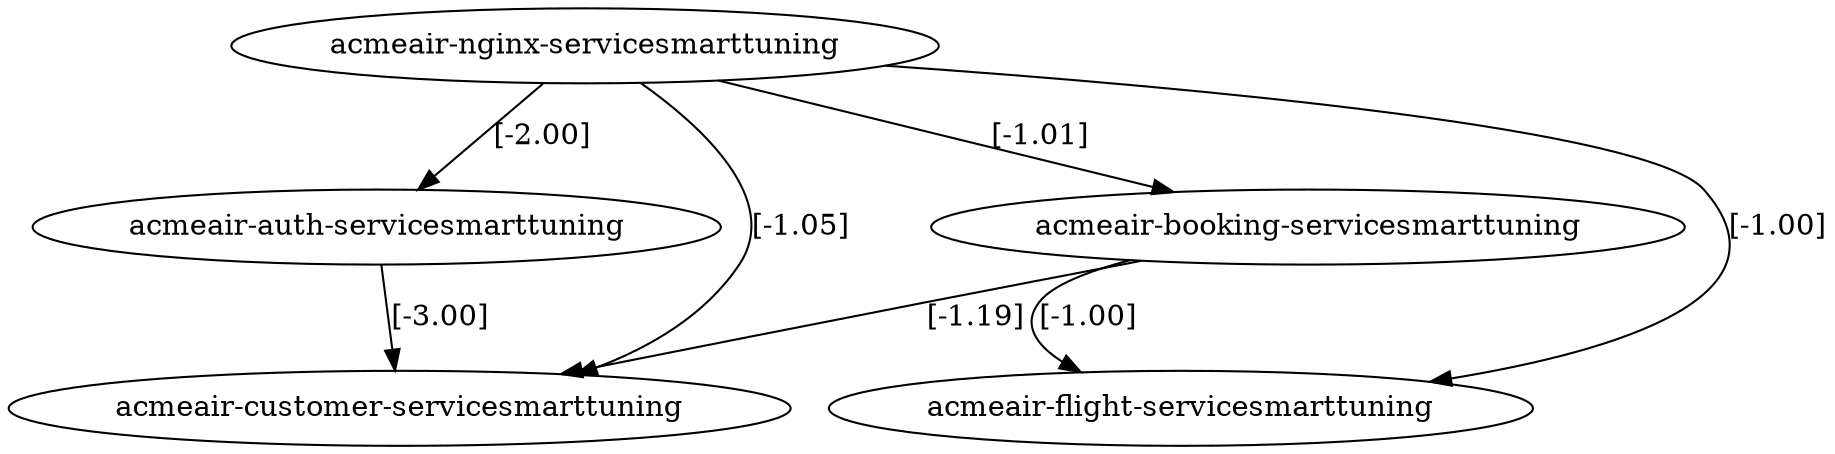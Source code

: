 digraph  {
"acmeair-nginx-servicesmarttuning";
"acmeair-auth-servicesmarttuning";
"acmeair-customer-servicesmarttuning";
"acmeair-booking-servicesmarttuning";
"acmeair-flight-servicesmarttuning";
"acmeair-nginx-servicesmarttuning" -> "acmeair-auth-servicesmarttuning"  [key=0, label="[-2.00]", weight="-1.9994774470915175"];
"acmeair-nginx-servicesmarttuning" -> "acmeair-customer-servicesmarttuning"  [key=0, label="[-1.05]", weight="-1.0493232663095717"];
"acmeair-nginx-servicesmarttuning" -> "acmeair-booking-servicesmarttuning"  [key=0, label="[-1.01]", weight="-1.0147228983458072"];
"acmeair-nginx-servicesmarttuning" -> "acmeair-flight-servicesmarttuning"  [key=0, label="[-1.00]", weight="-0.9999966546456934"];
"acmeair-auth-servicesmarttuning" -> "acmeair-customer-servicesmarttuning"  [key=0, label="[-3.00]", weight="-2.998781534803857"];
"acmeair-booking-servicesmarttuning" -> "acmeair-flight-servicesmarttuning"  [key=0, label="[-1.00]", weight="-1.0"];
"acmeair-booking-servicesmarttuning" -> "acmeair-customer-servicesmarttuning"  [key=0, label="[-1.19]", weight="-1.1855464434704048"];
}
